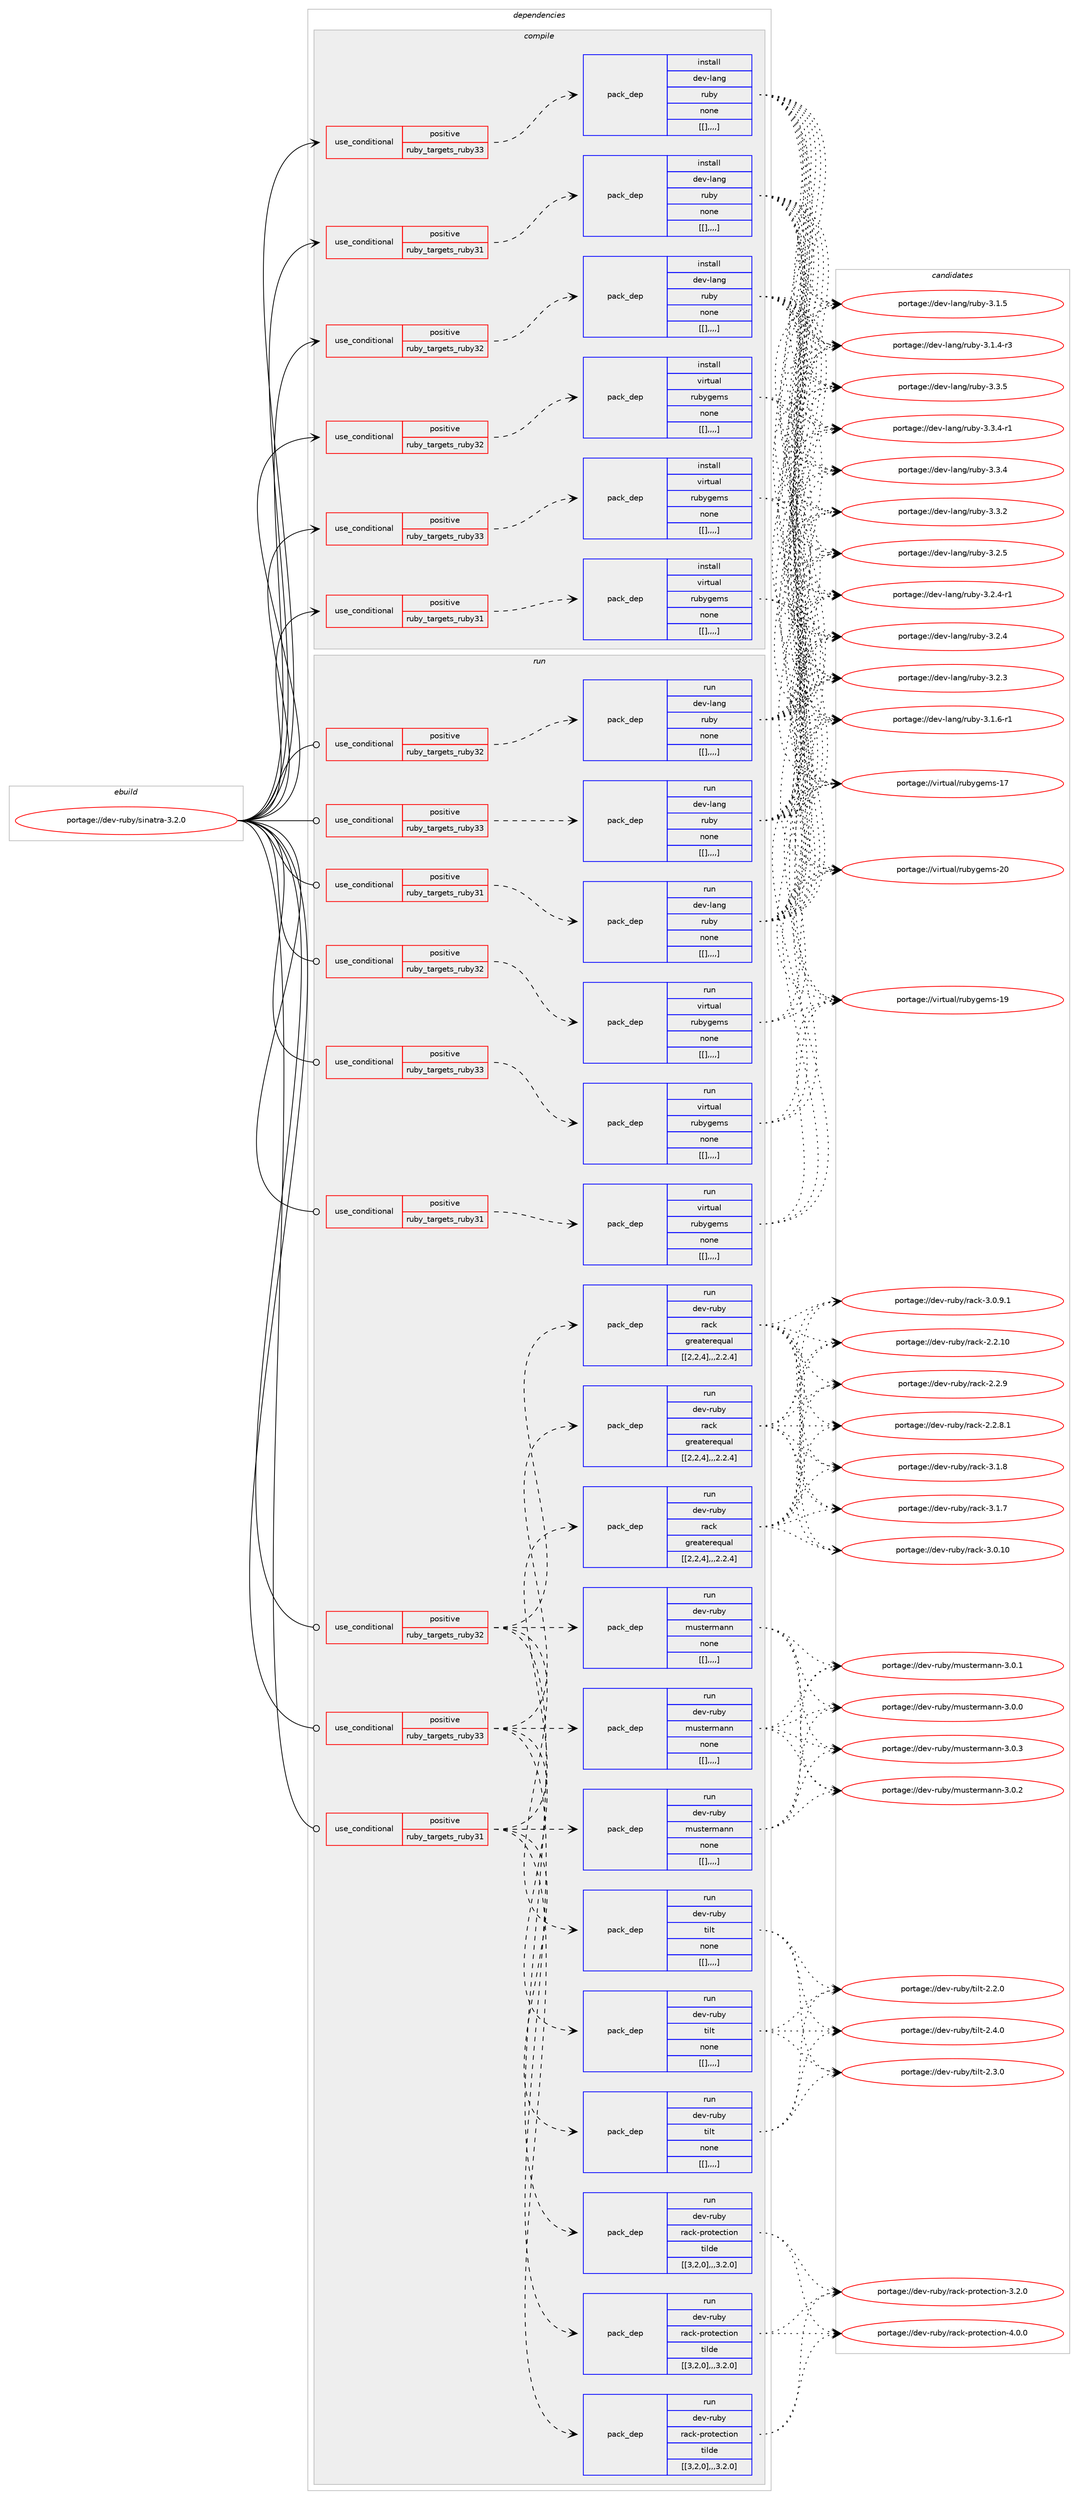 digraph prolog {

# *************
# Graph options
# *************

newrank=true;
concentrate=true;
compound=true;
graph [rankdir=LR,fontname=Helvetica,fontsize=10,ranksep=1.5];#, ranksep=2.5, nodesep=0.2];
edge  [arrowhead=vee];
node  [fontname=Helvetica,fontsize=10];

# **********
# The ebuild
# **********

subgraph cluster_leftcol {
color=gray;
label=<<i>ebuild</i>>;
id [label="portage://dev-ruby/sinatra-3.2.0", color=red, width=4, href="../dev-ruby/sinatra-3.2.0.svg"];
}

# ****************
# The dependencies
# ****************

subgraph cluster_midcol {
color=gray;
label=<<i>dependencies</i>>;
subgraph cluster_compile {
fillcolor="#eeeeee";
style=filled;
label=<<i>compile</i>>;
subgraph cond61123 {
dependency214986 [label=<<TABLE BORDER="0" CELLBORDER="1" CELLSPACING="0" CELLPADDING="4"><TR><TD ROWSPAN="3" CELLPADDING="10">use_conditional</TD></TR><TR><TD>positive</TD></TR><TR><TD>ruby_targets_ruby31</TD></TR></TABLE>>, shape=none, color=red];
subgraph pack152380 {
dependency215049 [label=<<TABLE BORDER="0" CELLBORDER="1" CELLSPACING="0" CELLPADDING="4" WIDTH="220"><TR><TD ROWSPAN="6" CELLPADDING="30">pack_dep</TD></TR><TR><TD WIDTH="110">install</TD></TR><TR><TD>dev-lang</TD></TR><TR><TD>ruby</TD></TR><TR><TD>none</TD></TR><TR><TD>[[],,,,]</TD></TR></TABLE>>, shape=none, color=blue];
}
dependency214986:e -> dependency215049:w [weight=20,style="dashed",arrowhead="vee"];
}
id:e -> dependency214986:w [weight=20,style="solid",arrowhead="vee"];
subgraph cond61197 {
dependency215110 [label=<<TABLE BORDER="0" CELLBORDER="1" CELLSPACING="0" CELLPADDING="4"><TR><TD ROWSPAN="3" CELLPADDING="10">use_conditional</TD></TR><TR><TD>positive</TD></TR><TR><TD>ruby_targets_ruby31</TD></TR></TABLE>>, shape=none, color=red];
subgraph pack152453 {
dependency215152 [label=<<TABLE BORDER="0" CELLBORDER="1" CELLSPACING="0" CELLPADDING="4" WIDTH="220"><TR><TD ROWSPAN="6" CELLPADDING="30">pack_dep</TD></TR><TR><TD WIDTH="110">install</TD></TR><TR><TD>virtual</TD></TR><TR><TD>rubygems</TD></TR><TR><TD>none</TD></TR><TR><TD>[[],,,,]</TD></TR></TABLE>>, shape=none, color=blue];
}
dependency215110:e -> dependency215152:w [weight=20,style="dashed",arrowhead="vee"];
}
id:e -> dependency215110:w [weight=20,style="solid",arrowhead="vee"];
subgraph cond61232 {
dependency215187 [label=<<TABLE BORDER="0" CELLBORDER="1" CELLSPACING="0" CELLPADDING="4"><TR><TD ROWSPAN="3" CELLPADDING="10">use_conditional</TD></TR><TR><TD>positive</TD></TR><TR><TD>ruby_targets_ruby32</TD></TR></TABLE>>, shape=none, color=red];
subgraph pack152492 {
dependency215221 [label=<<TABLE BORDER="0" CELLBORDER="1" CELLSPACING="0" CELLPADDING="4" WIDTH="220"><TR><TD ROWSPAN="6" CELLPADDING="30">pack_dep</TD></TR><TR><TD WIDTH="110">install</TD></TR><TR><TD>dev-lang</TD></TR><TR><TD>ruby</TD></TR><TR><TD>none</TD></TR><TR><TD>[[],,,,]</TD></TR></TABLE>>, shape=none, color=blue];
}
dependency215187:e -> dependency215221:w [weight=20,style="dashed",arrowhead="vee"];
}
id:e -> dependency215187:w [weight=20,style="solid",arrowhead="vee"];
subgraph cond61252 {
dependency215284 [label=<<TABLE BORDER="0" CELLBORDER="1" CELLSPACING="0" CELLPADDING="4"><TR><TD ROWSPAN="3" CELLPADDING="10">use_conditional</TD></TR><TR><TD>positive</TD></TR><TR><TD>ruby_targets_ruby32</TD></TR></TABLE>>, shape=none, color=red];
subgraph pack152527 {
dependency215360 [label=<<TABLE BORDER="0" CELLBORDER="1" CELLSPACING="0" CELLPADDING="4" WIDTH="220"><TR><TD ROWSPAN="6" CELLPADDING="30">pack_dep</TD></TR><TR><TD WIDTH="110">install</TD></TR><TR><TD>virtual</TD></TR><TR><TD>rubygems</TD></TR><TR><TD>none</TD></TR><TR><TD>[[],,,,]</TD></TR></TABLE>>, shape=none, color=blue];
}
dependency215284:e -> dependency215360:w [weight=20,style="dashed",arrowhead="vee"];
}
id:e -> dependency215284:w [weight=20,style="solid",arrowhead="vee"];
subgraph cond61322 {
dependency215394 [label=<<TABLE BORDER="0" CELLBORDER="1" CELLSPACING="0" CELLPADDING="4"><TR><TD ROWSPAN="3" CELLPADDING="10">use_conditional</TD></TR><TR><TD>positive</TD></TR><TR><TD>ruby_targets_ruby33</TD></TR></TABLE>>, shape=none, color=red];
subgraph pack152595 {
dependency215396 [label=<<TABLE BORDER="0" CELLBORDER="1" CELLSPACING="0" CELLPADDING="4" WIDTH="220"><TR><TD ROWSPAN="6" CELLPADDING="30">pack_dep</TD></TR><TR><TD WIDTH="110">install</TD></TR><TR><TD>dev-lang</TD></TR><TR><TD>ruby</TD></TR><TR><TD>none</TD></TR><TR><TD>[[],,,,]</TD></TR></TABLE>>, shape=none, color=blue];
}
dependency215394:e -> dependency215396:w [weight=20,style="dashed",arrowhead="vee"];
}
id:e -> dependency215394:w [weight=20,style="solid",arrowhead="vee"];
subgraph cond61326 {
dependency215399 [label=<<TABLE BORDER="0" CELLBORDER="1" CELLSPACING="0" CELLPADDING="4"><TR><TD ROWSPAN="3" CELLPADDING="10">use_conditional</TD></TR><TR><TD>positive</TD></TR><TR><TD>ruby_targets_ruby33</TD></TR></TABLE>>, shape=none, color=red];
subgraph pack152605 {
dependency215482 [label=<<TABLE BORDER="0" CELLBORDER="1" CELLSPACING="0" CELLPADDING="4" WIDTH="220"><TR><TD ROWSPAN="6" CELLPADDING="30">pack_dep</TD></TR><TR><TD WIDTH="110">install</TD></TR><TR><TD>virtual</TD></TR><TR><TD>rubygems</TD></TR><TR><TD>none</TD></TR><TR><TD>[[],,,,]</TD></TR></TABLE>>, shape=none, color=blue];
}
dependency215399:e -> dependency215482:w [weight=20,style="dashed",arrowhead="vee"];
}
id:e -> dependency215399:w [weight=20,style="solid",arrowhead="vee"];
}
subgraph cluster_compileandrun {
fillcolor="#eeeeee";
style=filled;
label=<<i>compile and run</i>>;
}
subgraph cluster_run {
fillcolor="#eeeeee";
style=filled;
label=<<i>run</i>>;
subgraph cond61374 {
dependency215505 [label=<<TABLE BORDER="0" CELLBORDER="1" CELLSPACING="0" CELLPADDING="4"><TR><TD ROWSPAN="3" CELLPADDING="10">use_conditional</TD></TR><TR><TD>positive</TD></TR><TR><TD>ruby_targets_ruby31</TD></TR></TABLE>>, shape=none, color=red];
subgraph pack152661 {
dependency215528 [label=<<TABLE BORDER="0" CELLBORDER="1" CELLSPACING="0" CELLPADDING="4" WIDTH="220"><TR><TD ROWSPAN="6" CELLPADDING="30">pack_dep</TD></TR><TR><TD WIDTH="110">run</TD></TR><TR><TD>dev-lang</TD></TR><TR><TD>ruby</TD></TR><TR><TD>none</TD></TR><TR><TD>[[],,,,]</TD></TR></TABLE>>, shape=none, color=blue];
}
dependency215505:e -> dependency215528:w [weight=20,style="dashed",arrowhead="vee"];
}
id:e -> dependency215505:w [weight=20,style="solid",arrowhead="odot"];
subgraph cond61416 {
dependency215600 [label=<<TABLE BORDER="0" CELLBORDER="1" CELLSPACING="0" CELLPADDING="4"><TR><TD ROWSPAN="3" CELLPADDING="10">use_conditional</TD></TR><TR><TD>positive</TD></TR><TR><TD>ruby_targets_ruby31</TD></TR></TABLE>>, shape=none, color=red];
subgraph pack152705 {
dependency215606 [label=<<TABLE BORDER="0" CELLBORDER="1" CELLSPACING="0" CELLPADDING="4" WIDTH="220"><TR><TD ROWSPAN="6" CELLPADDING="30">pack_dep</TD></TR><TR><TD WIDTH="110">run</TD></TR><TR><TD>dev-ruby</TD></TR><TR><TD>mustermann</TD></TR><TR><TD>none</TD></TR><TR><TD>[[],,,,]</TD></TR></TABLE>>, shape=none, color=blue];
}
dependency215600:e -> dependency215606:w [weight=20,style="dashed",arrowhead="vee"];
subgraph pack152710 {
dependency215626 [label=<<TABLE BORDER="0" CELLBORDER="1" CELLSPACING="0" CELLPADDING="4" WIDTH="220"><TR><TD ROWSPAN="6" CELLPADDING="30">pack_dep</TD></TR><TR><TD WIDTH="110">run</TD></TR><TR><TD>dev-ruby</TD></TR><TR><TD>rack</TD></TR><TR><TD>greaterequal</TD></TR><TR><TD>[[2,2,4],,,2.2.4]</TD></TR></TABLE>>, shape=none, color=blue];
}
dependency215600:e -> dependency215626:w [weight=20,style="dashed",arrowhead="vee"];
subgraph pack152750 {
dependency215694 [label=<<TABLE BORDER="0" CELLBORDER="1" CELLSPACING="0" CELLPADDING="4" WIDTH="220"><TR><TD ROWSPAN="6" CELLPADDING="30">pack_dep</TD></TR><TR><TD WIDTH="110">run</TD></TR><TR><TD>dev-ruby</TD></TR><TR><TD>rack-protection</TD></TR><TR><TD>tilde</TD></TR><TR><TD>[[3,2,0],,,3.2.0]</TD></TR></TABLE>>, shape=none, color=blue];
}
dependency215600:e -> dependency215694:w [weight=20,style="dashed",arrowhead="vee"];
subgraph pack152754 {
dependency215698 [label=<<TABLE BORDER="0" CELLBORDER="1" CELLSPACING="0" CELLPADDING="4" WIDTH="220"><TR><TD ROWSPAN="6" CELLPADDING="30">pack_dep</TD></TR><TR><TD WIDTH="110">run</TD></TR><TR><TD>dev-ruby</TD></TR><TR><TD>tilt</TD></TR><TR><TD>none</TD></TR><TR><TD>[[],,,,]</TD></TR></TABLE>>, shape=none, color=blue];
}
dependency215600:e -> dependency215698:w [weight=20,style="dashed",arrowhead="vee"];
}
id:e -> dependency215600:w [weight=20,style="solid",arrowhead="odot"];
subgraph cond61481 {
dependency215752 [label=<<TABLE BORDER="0" CELLBORDER="1" CELLSPACING="0" CELLPADDING="4"><TR><TD ROWSPAN="3" CELLPADDING="10">use_conditional</TD></TR><TR><TD>positive</TD></TR><TR><TD>ruby_targets_ruby31</TD></TR></TABLE>>, shape=none, color=red];
subgraph pack152788 {
dependency215754 [label=<<TABLE BORDER="0" CELLBORDER="1" CELLSPACING="0" CELLPADDING="4" WIDTH="220"><TR><TD ROWSPAN="6" CELLPADDING="30">pack_dep</TD></TR><TR><TD WIDTH="110">run</TD></TR><TR><TD>virtual</TD></TR><TR><TD>rubygems</TD></TR><TR><TD>none</TD></TR><TR><TD>[[],,,,]</TD></TR></TABLE>>, shape=none, color=blue];
}
dependency215752:e -> dependency215754:w [weight=20,style="dashed",arrowhead="vee"];
}
id:e -> dependency215752:w [weight=20,style="solid",arrowhead="odot"];
subgraph cond61485 {
dependency215778 [label=<<TABLE BORDER="0" CELLBORDER="1" CELLSPACING="0" CELLPADDING="4"><TR><TD ROWSPAN="3" CELLPADDING="10">use_conditional</TD></TR><TR><TD>positive</TD></TR><TR><TD>ruby_targets_ruby32</TD></TR></TABLE>>, shape=none, color=red];
subgraph pack152812 {
dependency215827 [label=<<TABLE BORDER="0" CELLBORDER="1" CELLSPACING="0" CELLPADDING="4" WIDTH="220"><TR><TD ROWSPAN="6" CELLPADDING="30">pack_dep</TD></TR><TR><TD WIDTH="110">run</TD></TR><TR><TD>dev-lang</TD></TR><TR><TD>ruby</TD></TR><TR><TD>none</TD></TR><TR><TD>[[],,,,]</TD></TR></TABLE>>, shape=none, color=blue];
}
dependency215778:e -> dependency215827:w [weight=20,style="dashed",arrowhead="vee"];
}
id:e -> dependency215778:w [weight=20,style="solid",arrowhead="odot"];
subgraph cond61546 {
dependency215882 [label=<<TABLE BORDER="0" CELLBORDER="1" CELLSPACING="0" CELLPADDING="4"><TR><TD ROWSPAN="3" CELLPADDING="10">use_conditional</TD></TR><TR><TD>positive</TD></TR><TR><TD>ruby_targets_ruby32</TD></TR></TABLE>>, shape=none, color=red];
subgraph pack152856 {
dependency215899 [label=<<TABLE BORDER="0" CELLBORDER="1" CELLSPACING="0" CELLPADDING="4" WIDTH="220"><TR><TD ROWSPAN="6" CELLPADDING="30">pack_dep</TD></TR><TR><TD WIDTH="110">run</TD></TR><TR><TD>dev-ruby</TD></TR><TR><TD>mustermann</TD></TR><TR><TD>none</TD></TR><TR><TD>[[],,,,]</TD></TR></TABLE>>, shape=none, color=blue];
}
dependency215882:e -> dependency215899:w [weight=20,style="dashed",arrowhead="vee"];
subgraph pack152879 {
dependency215939 [label=<<TABLE BORDER="0" CELLBORDER="1" CELLSPACING="0" CELLPADDING="4" WIDTH="220"><TR><TD ROWSPAN="6" CELLPADDING="30">pack_dep</TD></TR><TR><TD WIDTH="110">run</TD></TR><TR><TD>dev-ruby</TD></TR><TR><TD>rack</TD></TR><TR><TD>greaterequal</TD></TR><TR><TD>[[2,2,4],,,2.2.4]</TD></TR></TABLE>>, shape=none, color=blue];
}
dependency215882:e -> dependency215939:w [weight=20,style="dashed",arrowhead="vee"];
subgraph pack152892 {
dependency215941 [label=<<TABLE BORDER="0" CELLBORDER="1" CELLSPACING="0" CELLPADDING="4" WIDTH="220"><TR><TD ROWSPAN="6" CELLPADDING="30">pack_dep</TD></TR><TR><TD WIDTH="110">run</TD></TR><TR><TD>dev-ruby</TD></TR><TR><TD>rack-protection</TD></TR><TR><TD>tilde</TD></TR><TR><TD>[[3,2,0],,,3.2.0]</TD></TR></TABLE>>, shape=none, color=blue];
}
dependency215882:e -> dependency215941:w [weight=20,style="dashed",arrowhead="vee"];
subgraph pack152921 {
dependency216024 [label=<<TABLE BORDER="0" CELLBORDER="1" CELLSPACING="0" CELLPADDING="4" WIDTH="220"><TR><TD ROWSPAN="6" CELLPADDING="30">pack_dep</TD></TR><TR><TD WIDTH="110">run</TD></TR><TR><TD>dev-ruby</TD></TR><TR><TD>tilt</TD></TR><TR><TD>none</TD></TR><TR><TD>[[],,,,]</TD></TR></TABLE>>, shape=none, color=blue];
}
dependency215882:e -> dependency216024:w [weight=20,style="dashed",arrowhead="vee"];
}
id:e -> dependency215882:w [weight=20,style="solid",arrowhead="odot"];
subgraph cond61628 {
dependency216072 [label=<<TABLE BORDER="0" CELLBORDER="1" CELLSPACING="0" CELLPADDING="4"><TR><TD ROWSPAN="3" CELLPADDING="10">use_conditional</TD></TR><TR><TD>positive</TD></TR><TR><TD>ruby_targets_ruby32</TD></TR></TABLE>>, shape=none, color=red];
subgraph pack152960 {
dependency216076 [label=<<TABLE BORDER="0" CELLBORDER="1" CELLSPACING="0" CELLPADDING="4" WIDTH="220"><TR><TD ROWSPAN="6" CELLPADDING="30">pack_dep</TD></TR><TR><TD WIDTH="110">run</TD></TR><TR><TD>virtual</TD></TR><TR><TD>rubygems</TD></TR><TR><TD>none</TD></TR><TR><TD>[[],,,,]</TD></TR></TABLE>>, shape=none, color=blue];
}
dependency216072:e -> dependency216076:w [weight=20,style="dashed",arrowhead="vee"];
}
id:e -> dependency216072:w [weight=20,style="solid",arrowhead="odot"];
subgraph cond61658 {
dependency216122 [label=<<TABLE BORDER="0" CELLBORDER="1" CELLSPACING="0" CELLPADDING="4"><TR><TD ROWSPAN="3" CELLPADDING="10">use_conditional</TD></TR><TR><TD>positive</TD></TR><TR><TD>ruby_targets_ruby33</TD></TR></TABLE>>, shape=none, color=red];
subgraph pack153001 {
dependency216145 [label=<<TABLE BORDER="0" CELLBORDER="1" CELLSPACING="0" CELLPADDING="4" WIDTH="220"><TR><TD ROWSPAN="6" CELLPADDING="30">pack_dep</TD></TR><TR><TD WIDTH="110">run</TD></TR><TR><TD>dev-lang</TD></TR><TR><TD>ruby</TD></TR><TR><TD>none</TD></TR><TR><TD>[[],,,,]</TD></TR></TABLE>>, shape=none, color=blue];
}
dependency216122:e -> dependency216145:w [weight=20,style="dashed",arrowhead="vee"];
}
id:e -> dependency216122:w [weight=20,style="solid",arrowhead="odot"];
subgraph cond61675 {
dependency216149 [label=<<TABLE BORDER="0" CELLBORDER="1" CELLSPACING="0" CELLPADDING="4"><TR><TD ROWSPAN="3" CELLPADDING="10">use_conditional</TD></TR><TR><TD>positive</TD></TR><TR><TD>ruby_targets_ruby33</TD></TR></TABLE>>, shape=none, color=red];
subgraph pack153006 {
dependency216152 [label=<<TABLE BORDER="0" CELLBORDER="1" CELLSPACING="0" CELLPADDING="4" WIDTH="220"><TR><TD ROWSPAN="6" CELLPADDING="30">pack_dep</TD></TR><TR><TD WIDTH="110">run</TD></TR><TR><TD>dev-ruby</TD></TR><TR><TD>mustermann</TD></TR><TR><TD>none</TD></TR><TR><TD>[[],,,,]</TD></TR></TABLE>>, shape=none, color=blue];
}
dependency216149:e -> dependency216152:w [weight=20,style="dashed",arrowhead="vee"];
subgraph pack153007 {
dependency216182 [label=<<TABLE BORDER="0" CELLBORDER="1" CELLSPACING="0" CELLPADDING="4" WIDTH="220"><TR><TD ROWSPAN="6" CELLPADDING="30">pack_dep</TD></TR><TR><TD WIDTH="110">run</TD></TR><TR><TD>dev-ruby</TD></TR><TR><TD>rack</TD></TR><TR><TD>greaterequal</TD></TR><TR><TD>[[2,2,4],,,2.2.4]</TD></TR></TABLE>>, shape=none, color=blue];
}
dependency216149:e -> dependency216182:w [weight=20,style="dashed",arrowhead="vee"];
subgraph pack153030 {
dependency216227 [label=<<TABLE BORDER="0" CELLBORDER="1" CELLSPACING="0" CELLPADDING="4" WIDTH="220"><TR><TD ROWSPAN="6" CELLPADDING="30">pack_dep</TD></TR><TR><TD WIDTH="110">run</TD></TR><TR><TD>dev-ruby</TD></TR><TR><TD>rack-protection</TD></TR><TR><TD>tilde</TD></TR><TR><TD>[[3,2,0],,,3.2.0]</TD></TR></TABLE>>, shape=none, color=blue];
}
dependency216149:e -> dependency216227:w [weight=20,style="dashed",arrowhead="vee"];
subgraph pack153051 {
dependency216306 [label=<<TABLE BORDER="0" CELLBORDER="1" CELLSPACING="0" CELLPADDING="4" WIDTH="220"><TR><TD ROWSPAN="6" CELLPADDING="30">pack_dep</TD></TR><TR><TD WIDTH="110">run</TD></TR><TR><TD>dev-ruby</TD></TR><TR><TD>tilt</TD></TR><TR><TD>none</TD></TR><TR><TD>[[],,,,]</TD></TR></TABLE>>, shape=none, color=blue];
}
dependency216149:e -> dependency216306:w [weight=20,style="dashed",arrowhead="vee"];
}
id:e -> dependency216149:w [weight=20,style="solid",arrowhead="odot"];
subgraph cond61758 {
dependency216371 [label=<<TABLE BORDER="0" CELLBORDER="1" CELLSPACING="0" CELLPADDING="4"><TR><TD ROWSPAN="3" CELLPADDING="10">use_conditional</TD></TR><TR><TD>positive</TD></TR><TR><TD>ruby_targets_ruby33</TD></TR></TABLE>>, shape=none, color=red];
subgraph pack153129 {
dependency216393 [label=<<TABLE BORDER="0" CELLBORDER="1" CELLSPACING="0" CELLPADDING="4" WIDTH="220"><TR><TD ROWSPAN="6" CELLPADDING="30">pack_dep</TD></TR><TR><TD WIDTH="110">run</TD></TR><TR><TD>virtual</TD></TR><TR><TD>rubygems</TD></TR><TR><TD>none</TD></TR><TR><TD>[[],,,,]</TD></TR></TABLE>>, shape=none, color=blue];
}
dependency216371:e -> dependency216393:w [weight=20,style="dashed",arrowhead="vee"];
}
id:e -> dependency216371:w [weight=20,style="solid",arrowhead="odot"];
}
}

# **************
# The candidates
# **************

subgraph cluster_choices {
rank=same;
color=gray;
label=<<i>candidates</i>>;

subgraph choice152673 {
color=black;
nodesep=1;
choice10010111845108971101034711411798121455146514653 [label="portage://dev-lang/ruby-3.3.5", color=red, width=4,href="../dev-lang/ruby-3.3.5.svg"];
choice100101118451089711010347114117981214551465146524511449 [label="portage://dev-lang/ruby-3.3.4-r1", color=red, width=4,href="../dev-lang/ruby-3.3.4-r1.svg"];
choice10010111845108971101034711411798121455146514652 [label="portage://dev-lang/ruby-3.3.4", color=red, width=4,href="../dev-lang/ruby-3.3.4.svg"];
choice10010111845108971101034711411798121455146514650 [label="portage://dev-lang/ruby-3.3.2", color=red, width=4,href="../dev-lang/ruby-3.3.2.svg"];
choice10010111845108971101034711411798121455146504653 [label="portage://dev-lang/ruby-3.2.5", color=red, width=4,href="../dev-lang/ruby-3.2.5.svg"];
choice100101118451089711010347114117981214551465046524511449 [label="portage://dev-lang/ruby-3.2.4-r1", color=red, width=4,href="../dev-lang/ruby-3.2.4-r1.svg"];
choice10010111845108971101034711411798121455146504652 [label="portage://dev-lang/ruby-3.2.4", color=red, width=4,href="../dev-lang/ruby-3.2.4.svg"];
choice10010111845108971101034711411798121455146504651 [label="portage://dev-lang/ruby-3.2.3", color=red, width=4,href="../dev-lang/ruby-3.2.3.svg"];
choice100101118451089711010347114117981214551464946544511449 [label="portage://dev-lang/ruby-3.1.6-r1", color=red, width=4,href="../dev-lang/ruby-3.1.6-r1.svg"];
choice10010111845108971101034711411798121455146494653 [label="portage://dev-lang/ruby-3.1.5", color=red, width=4,href="../dev-lang/ruby-3.1.5.svg"];
choice100101118451089711010347114117981214551464946524511451 [label="portage://dev-lang/ruby-3.1.4-r3", color=red, width=4,href="../dev-lang/ruby-3.1.4-r3.svg"];
dependency215049:e -> choice10010111845108971101034711411798121455146514653:w [style=dotted,weight="100"];
dependency215049:e -> choice100101118451089711010347114117981214551465146524511449:w [style=dotted,weight="100"];
dependency215049:e -> choice10010111845108971101034711411798121455146514652:w [style=dotted,weight="100"];
dependency215049:e -> choice10010111845108971101034711411798121455146514650:w [style=dotted,weight="100"];
dependency215049:e -> choice10010111845108971101034711411798121455146504653:w [style=dotted,weight="100"];
dependency215049:e -> choice100101118451089711010347114117981214551465046524511449:w [style=dotted,weight="100"];
dependency215049:e -> choice10010111845108971101034711411798121455146504652:w [style=dotted,weight="100"];
dependency215049:e -> choice10010111845108971101034711411798121455146504651:w [style=dotted,weight="100"];
dependency215049:e -> choice100101118451089711010347114117981214551464946544511449:w [style=dotted,weight="100"];
dependency215049:e -> choice10010111845108971101034711411798121455146494653:w [style=dotted,weight="100"];
dependency215049:e -> choice100101118451089711010347114117981214551464946524511451:w [style=dotted,weight="100"];
}
subgraph choice152675 {
color=black;
nodesep=1;
choice118105114116117971084711411798121103101109115455048 [label="portage://virtual/rubygems-20", color=red, width=4,href="../virtual/rubygems-20.svg"];
choice118105114116117971084711411798121103101109115454957 [label="portage://virtual/rubygems-19", color=red, width=4,href="../virtual/rubygems-19.svg"];
choice118105114116117971084711411798121103101109115454955 [label="portage://virtual/rubygems-17", color=red, width=4,href="../virtual/rubygems-17.svg"];
dependency215152:e -> choice118105114116117971084711411798121103101109115455048:w [style=dotted,weight="100"];
dependency215152:e -> choice118105114116117971084711411798121103101109115454957:w [style=dotted,weight="100"];
dependency215152:e -> choice118105114116117971084711411798121103101109115454955:w [style=dotted,weight="100"];
}
subgraph choice152676 {
color=black;
nodesep=1;
choice10010111845108971101034711411798121455146514653 [label="portage://dev-lang/ruby-3.3.5", color=red, width=4,href="../dev-lang/ruby-3.3.5.svg"];
choice100101118451089711010347114117981214551465146524511449 [label="portage://dev-lang/ruby-3.3.4-r1", color=red, width=4,href="../dev-lang/ruby-3.3.4-r1.svg"];
choice10010111845108971101034711411798121455146514652 [label="portage://dev-lang/ruby-3.3.4", color=red, width=4,href="../dev-lang/ruby-3.3.4.svg"];
choice10010111845108971101034711411798121455146514650 [label="portage://dev-lang/ruby-3.3.2", color=red, width=4,href="../dev-lang/ruby-3.3.2.svg"];
choice10010111845108971101034711411798121455146504653 [label="portage://dev-lang/ruby-3.2.5", color=red, width=4,href="../dev-lang/ruby-3.2.5.svg"];
choice100101118451089711010347114117981214551465046524511449 [label="portage://dev-lang/ruby-3.2.4-r1", color=red, width=4,href="../dev-lang/ruby-3.2.4-r1.svg"];
choice10010111845108971101034711411798121455146504652 [label="portage://dev-lang/ruby-3.2.4", color=red, width=4,href="../dev-lang/ruby-3.2.4.svg"];
choice10010111845108971101034711411798121455146504651 [label="portage://dev-lang/ruby-3.2.3", color=red, width=4,href="../dev-lang/ruby-3.2.3.svg"];
choice100101118451089711010347114117981214551464946544511449 [label="portage://dev-lang/ruby-3.1.6-r1", color=red, width=4,href="../dev-lang/ruby-3.1.6-r1.svg"];
choice10010111845108971101034711411798121455146494653 [label="portage://dev-lang/ruby-3.1.5", color=red, width=4,href="../dev-lang/ruby-3.1.5.svg"];
choice100101118451089711010347114117981214551464946524511451 [label="portage://dev-lang/ruby-3.1.4-r3", color=red, width=4,href="../dev-lang/ruby-3.1.4-r3.svg"];
dependency215221:e -> choice10010111845108971101034711411798121455146514653:w [style=dotted,weight="100"];
dependency215221:e -> choice100101118451089711010347114117981214551465146524511449:w [style=dotted,weight="100"];
dependency215221:e -> choice10010111845108971101034711411798121455146514652:w [style=dotted,weight="100"];
dependency215221:e -> choice10010111845108971101034711411798121455146514650:w [style=dotted,weight="100"];
dependency215221:e -> choice10010111845108971101034711411798121455146504653:w [style=dotted,weight="100"];
dependency215221:e -> choice100101118451089711010347114117981214551465046524511449:w [style=dotted,weight="100"];
dependency215221:e -> choice10010111845108971101034711411798121455146504652:w [style=dotted,weight="100"];
dependency215221:e -> choice10010111845108971101034711411798121455146504651:w [style=dotted,weight="100"];
dependency215221:e -> choice100101118451089711010347114117981214551464946544511449:w [style=dotted,weight="100"];
dependency215221:e -> choice10010111845108971101034711411798121455146494653:w [style=dotted,weight="100"];
dependency215221:e -> choice100101118451089711010347114117981214551464946524511451:w [style=dotted,weight="100"];
}
subgraph choice152680 {
color=black;
nodesep=1;
choice118105114116117971084711411798121103101109115455048 [label="portage://virtual/rubygems-20", color=red, width=4,href="../virtual/rubygems-20.svg"];
choice118105114116117971084711411798121103101109115454957 [label="portage://virtual/rubygems-19", color=red, width=4,href="../virtual/rubygems-19.svg"];
choice118105114116117971084711411798121103101109115454955 [label="portage://virtual/rubygems-17", color=red, width=4,href="../virtual/rubygems-17.svg"];
dependency215360:e -> choice118105114116117971084711411798121103101109115455048:w [style=dotted,weight="100"];
dependency215360:e -> choice118105114116117971084711411798121103101109115454957:w [style=dotted,weight="100"];
dependency215360:e -> choice118105114116117971084711411798121103101109115454955:w [style=dotted,weight="100"];
}
subgraph choice152683 {
color=black;
nodesep=1;
choice10010111845108971101034711411798121455146514653 [label="portage://dev-lang/ruby-3.3.5", color=red, width=4,href="../dev-lang/ruby-3.3.5.svg"];
choice100101118451089711010347114117981214551465146524511449 [label="portage://dev-lang/ruby-3.3.4-r1", color=red, width=4,href="../dev-lang/ruby-3.3.4-r1.svg"];
choice10010111845108971101034711411798121455146514652 [label="portage://dev-lang/ruby-3.3.4", color=red, width=4,href="../dev-lang/ruby-3.3.4.svg"];
choice10010111845108971101034711411798121455146514650 [label="portage://dev-lang/ruby-3.3.2", color=red, width=4,href="../dev-lang/ruby-3.3.2.svg"];
choice10010111845108971101034711411798121455146504653 [label="portage://dev-lang/ruby-3.2.5", color=red, width=4,href="../dev-lang/ruby-3.2.5.svg"];
choice100101118451089711010347114117981214551465046524511449 [label="portage://dev-lang/ruby-3.2.4-r1", color=red, width=4,href="../dev-lang/ruby-3.2.4-r1.svg"];
choice10010111845108971101034711411798121455146504652 [label="portage://dev-lang/ruby-3.2.4", color=red, width=4,href="../dev-lang/ruby-3.2.4.svg"];
choice10010111845108971101034711411798121455146504651 [label="portage://dev-lang/ruby-3.2.3", color=red, width=4,href="../dev-lang/ruby-3.2.3.svg"];
choice100101118451089711010347114117981214551464946544511449 [label="portage://dev-lang/ruby-3.1.6-r1", color=red, width=4,href="../dev-lang/ruby-3.1.6-r1.svg"];
choice10010111845108971101034711411798121455146494653 [label="portage://dev-lang/ruby-3.1.5", color=red, width=4,href="../dev-lang/ruby-3.1.5.svg"];
choice100101118451089711010347114117981214551464946524511451 [label="portage://dev-lang/ruby-3.1.4-r3", color=red, width=4,href="../dev-lang/ruby-3.1.4-r3.svg"];
dependency215396:e -> choice10010111845108971101034711411798121455146514653:w [style=dotted,weight="100"];
dependency215396:e -> choice100101118451089711010347114117981214551465146524511449:w [style=dotted,weight="100"];
dependency215396:e -> choice10010111845108971101034711411798121455146514652:w [style=dotted,weight="100"];
dependency215396:e -> choice10010111845108971101034711411798121455146514650:w [style=dotted,weight="100"];
dependency215396:e -> choice10010111845108971101034711411798121455146504653:w [style=dotted,weight="100"];
dependency215396:e -> choice100101118451089711010347114117981214551465046524511449:w [style=dotted,weight="100"];
dependency215396:e -> choice10010111845108971101034711411798121455146504652:w [style=dotted,weight="100"];
dependency215396:e -> choice10010111845108971101034711411798121455146504651:w [style=dotted,weight="100"];
dependency215396:e -> choice100101118451089711010347114117981214551464946544511449:w [style=dotted,weight="100"];
dependency215396:e -> choice10010111845108971101034711411798121455146494653:w [style=dotted,weight="100"];
dependency215396:e -> choice100101118451089711010347114117981214551464946524511451:w [style=dotted,weight="100"];
}
subgraph choice152687 {
color=black;
nodesep=1;
choice118105114116117971084711411798121103101109115455048 [label="portage://virtual/rubygems-20", color=red, width=4,href="../virtual/rubygems-20.svg"];
choice118105114116117971084711411798121103101109115454957 [label="portage://virtual/rubygems-19", color=red, width=4,href="../virtual/rubygems-19.svg"];
choice118105114116117971084711411798121103101109115454955 [label="portage://virtual/rubygems-17", color=red, width=4,href="../virtual/rubygems-17.svg"];
dependency215482:e -> choice118105114116117971084711411798121103101109115455048:w [style=dotted,weight="100"];
dependency215482:e -> choice118105114116117971084711411798121103101109115454957:w [style=dotted,weight="100"];
dependency215482:e -> choice118105114116117971084711411798121103101109115454955:w [style=dotted,weight="100"];
}
subgraph choice152700 {
color=black;
nodesep=1;
choice10010111845108971101034711411798121455146514653 [label="portage://dev-lang/ruby-3.3.5", color=red, width=4,href="../dev-lang/ruby-3.3.5.svg"];
choice100101118451089711010347114117981214551465146524511449 [label="portage://dev-lang/ruby-3.3.4-r1", color=red, width=4,href="../dev-lang/ruby-3.3.4-r1.svg"];
choice10010111845108971101034711411798121455146514652 [label="portage://dev-lang/ruby-3.3.4", color=red, width=4,href="../dev-lang/ruby-3.3.4.svg"];
choice10010111845108971101034711411798121455146514650 [label="portage://dev-lang/ruby-3.3.2", color=red, width=4,href="../dev-lang/ruby-3.3.2.svg"];
choice10010111845108971101034711411798121455146504653 [label="portage://dev-lang/ruby-3.2.5", color=red, width=4,href="../dev-lang/ruby-3.2.5.svg"];
choice100101118451089711010347114117981214551465046524511449 [label="portage://dev-lang/ruby-3.2.4-r1", color=red, width=4,href="../dev-lang/ruby-3.2.4-r1.svg"];
choice10010111845108971101034711411798121455146504652 [label="portage://dev-lang/ruby-3.2.4", color=red, width=4,href="../dev-lang/ruby-3.2.4.svg"];
choice10010111845108971101034711411798121455146504651 [label="portage://dev-lang/ruby-3.2.3", color=red, width=4,href="../dev-lang/ruby-3.2.3.svg"];
choice100101118451089711010347114117981214551464946544511449 [label="portage://dev-lang/ruby-3.1.6-r1", color=red, width=4,href="../dev-lang/ruby-3.1.6-r1.svg"];
choice10010111845108971101034711411798121455146494653 [label="portage://dev-lang/ruby-3.1.5", color=red, width=4,href="../dev-lang/ruby-3.1.5.svg"];
choice100101118451089711010347114117981214551464946524511451 [label="portage://dev-lang/ruby-3.1.4-r3", color=red, width=4,href="../dev-lang/ruby-3.1.4-r3.svg"];
dependency215528:e -> choice10010111845108971101034711411798121455146514653:w [style=dotted,weight="100"];
dependency215528:e -> choice100101118451089711010347114117981214551465146524511449:w [style=dotted,weight="100"];
dependency215528:e -> choice10010111845108971101034711411798121455146514652:w [style=dotted,weight="100"];
dependency215528:e -> choice10010111845108971101034711411798121455146514650:w [style=dotted,weight="100"];
dependency215528:e -> choice10010111845108971101034711411798121455146504653:w [style=dotted,weight="100"];
dependency215528:e -> choice100101118451089711010347114117981214551465046524511449:w [style=dotted,weight="100"];
dependency215528:e -> choice10010111845108971101034711411798121455146504652:w [style=dotted,weight="100"];
dependency215528:e -> choice10010111845108971101034711411798121455146504651:w [style=dotted,weight="100"];
dependency215528:e -> choice100101118451089711010347114117981214551464946544511449:w [style=dotted,weight="100"];
dependency215528:e -> choice10010111845108971101034711411798121455146494653:w [style=dotted,weight="100"];
dependency215528:e -> choice100101118451089711010347114117981214551464946524511451:w [style=dotted,weight="100"];
}
subgraph choice152712 {
color=black;
nodesep=1;
choice10010111845114117981214710911711511610111410997110110455146484651 [label="portage://dev-ruby/mustermann-3.0.3", color=red, width=4,href="../dev-ruby/mustermann-3.0.3.svg"];
choice10010111845114117981214710911711511610111410997110110455146484650 [label="portage://dev-ruby/mustermann-3.0.2", color=red, width=4,href="../dev-ruby/mustermann-3.0.2.svg"];
choice10010111845114117981214710911711511610111410997110110455146484649 [label="portage://dev-ruby/mustermann-3.0.1", color=red, width=4,href="../dev-ruby/mustermann-3.0.1.svg"];
choice10010111845114117981214710911711511610111410997110110455146484648 [label="portage://dev-ruby/mustermann-3.0.0", color=red, width=4,href="../dev-ruby/mustermann-3.0.0.svg"];
dependency215606:e -> choice10010111845114117981214710911711511610111410997110110455146484651:w [style=dotted,weight="100"];
dependency215606:e -> choice10010111845114117981214710911711511610111410997110110455146484650:w [style=dotted,weight="100"];
dependency215606:e -> choice10010111845114117981214710911711511610111410997110110455146484649:w [style=dotted,weight="100"];
dependency215606:e -> choice10010111845114117981214710911711511610111410997110110455146484648:w [style=dotted,weight="100"];
}
subgraph choice152713 {
color=black;
nodesep=1;
choice1001011184511411798121471149799107455146494656 [label="portage://dev-ruby/rack-3.1.8", color=red, width=4,href="../dev-ruby/rack-3.1.8.svg"];
choice1001011184511411798121471149799107455146494655 [label="portage://dev-ruby/rack-3.1.7", color=red, width=4,href="../dev-ruby/rack-3.1.7.svg"];
choice100101118451141179812147114979910745514648464948 [label="portage://dev-ruby/rack-3.0.10", color=red, width=4,href="../dev-ruby/rack-3.0.10.svg"];
choice10010111845114117981214711497991074551464846574649 [label="portage://dev-ruby/rack-3.0.9.1", color=red, width=4,href="../dev-ruby/rack-3.0.9.1.svg"];
choice100101118451141179812147114979910745504650464948 [label="portage://dev-ruby/rack-2.2.10", color=red, width=4,href="../dev-ruby/rack-2.2.10.svg"];
choice1001011184511411798121471149799107455046504657 [label="portage://dev-ruby/rack-2.2.9", color=red, width=4,href="../dev-ruby/rack-2.2.9.svg"];
choice10010111845114117981214711497991074550465046564649 [label="portage://dev-ruby/rack-2.2.8.1", color=red, width=4,href="../dev-ruby/rack-2.2.8.1.svg"];
dependency215626:e -> choice1001011184511411798121471149799107455146494656:w [style=dotted,weight="100"];
dependency215626:e -> choice1001011184511411798121471149799107455146494655:w [style=dotted,weight="100"];
dependency215626:e -> choice100101118451141179812147114979910745514648464948:w [style=dotted,weight="100"];
dependency215626:e -> choice10010111845114117981214711497991074551464846574649:w [style=dotted,weight="100"];
dependency215626:e -> choice100101118451141179812147114979910745504650464948:w [style=dotted,weight="100"];
dependency215626:e -> choice1001011184511411798121471149799107455046504657:w [style=dotted,weight="100"];
dependency215626:e -> choice10010111845114117981214711497991074550465046564649:w [style=dotted,weight="100"];
}
subgraph choice152716 {
color=black;
nodesep=1;
choice10010111845114117981214711497991074511211411111610199116105111110455246484648 [label="portage://dev-ruby/rack-protection-4.0.0", color=red, width=4,href="../dev-ruby/rack-protection-4.0.0.svg"];
choice10010111845114117981214711497991074511211411111610199116105111110455146504648 [label="portage://dev-ruby/rack-protection-3.2.0", color=red, width=4,href="../dev-ruby/rack-protection-3.2.0.svg"];
dependency215694:e -> choice10010111845114117981214711497991074511211411111610199116105111110455246484648:w [style=dotted,weight="100"];
dependency215694:e -> choice10010111845114117981214711497991074511211411111610199116105111110455146504648:w [style=dotted,weight="100"];
}
subgraph choice152729 {
color=black;
nodesep=1;
choice100101118451141179812147116105108116455046524648 [label="portage://dev-ruby/tilt-2.4.0", color=red, width=4,href="../dev-ruby/tilt-2.4.0.svg"];
choice100101118451141179812147116105108116455046514648 [label="portage://dev-ruby/tilt-2.3.0", color=red, width=4,href="../dev-ruby/tilt-2.3.0.svg"];
choice100101118451141179812147116105108116455046504648 [label="portage://dev-ruby/tilt-2.2.0", color=red, width=4,href="../dev-ruby/tilt-2.2.0.svg"];
dependency215698:e -> choice100101118451141179812147116105108116455046524648:w [style=dotted,weight="100"];
dependency215698:e -> choice100101118451141179812147116105108116455046514648:w [style=dotted,weight="100"];
dependency215698:e -> choice100101118451141179812147116105108116455046504648:w [style=dotted,weight="100"];
}
subgraph choice152800 {
color=black;
nodesep=1;
choice118105114116117971084711411798121103101109115455048 [label="portage://virtual/rubygems-20", color=red, width=4,href="../virtual/rubygems-20.svg"];
choice118105114116117971084711411798121103101109115454957 [label="portage://virtual/rubygems-19", color=red, width=4,href="../virtual/rubygems-19.svg"];
choice118105114116117971084711411798121103101109115454955 [label="portage://virtual/rubygems-17", color=red, width=4,href="../virtual/rubygems-17.svg"];
dependency215754:e -> choice118105114116117971084711411798121103101109115455048:w [style=dotted,weight="100"];
dependency215754:e -> choice118105114116117971084711411798121103101109115454957:w [style=dotted,weight="100"];
dependency215754:e -> choice118105114116117971084711411798121103101109115454955:w [style=dotted,weight="100"];
}
subgraph choice152812 {
color=black;
nodesep=1;
choice10010111845108971101034711411798121455146514653 [label="portage://dev-lang/ruby-3.3.5", color=red, width=4,href="../dev-lang/ruby-3.3.5.svg"];
choice100101118451089711010347114117981214551465146524511449 [label="portage://dev-lang/ruby-3.3.4-r1", color=red, width=4,href="../dev-lang/ruby-3.3.4-r1.svg"];
choice10010111845108971101034711411798121455146514652 [label="portage://dev-lang/ruby-3.3.4", color=red, width=4,href="../dev-lang/ruby-3.3.4.svg"];
choice10010111845108971101034711411798121455146514650 [label="portage://dev-lang/ruby-3.3.2", color=red, width=4,href="../dev-lang/ruby-3.3.2.svg"];
choice10010111845108971101034711411798121455146504653 [label="portage://dev-lang/ruby-3.2.5", color=red, width=4,href="../dev-lang/ruby-3.2.5.svg"];
choice100101118451089711010347114117981214551465046524511449 [label="portage://dev-lang/ruby-3.2.4-r1", color=red, width=4,href="../dev-lang/ruby-3.2.4-r1.svg"];
choice10010111845108971101034711411798121455146504652 [label="portage://dev-lang/ruby-3.2.4", color=red, width=4,href="../dev-lang/ruby-3.2.4.svg"];
choice10010111845108971101034711411798121455146504651 [label="portage://dev-lang/ruby-3.2.3", color=red, width=4,href="../dev-lang/ruby-3.2.3.svg"];
choice100101118451089711010347114117981214551464946544511449 [label="portage://dev-lang/ruby-3.1.6-r1", color=red, width=4,href="../dev-lang/ruby-3.1.6-r1.svg"];
choice10010111845108971101034711411798121455146494653 [label="portage://dev-lang/ruby-3.1.5", color=red, width=4,href="../dev-lang/ruby-3.1.5.svg"];
choice100101118451089711010347114117981214551464946524511451 [label="portage://dev-lang/ruby-3.1.4-r3", color=red, width=4,href="../dev-lang/ruby-3.1.4-r3.svg"];
dependency215827:e -> choice10010111845108971101034711411798121455146514653:w [style=dotted,weight="100"];
dependency215827:e -> choice100101118451089711010347114117981214551465146524511449:w [style=dotted,weight="100"];
dependency215827:e -> choice10010111845108971101034711411798121455146514652:w [style=dotted,weight="100"];
dependency215827:e -> choice10010111845108971101034711411798121455146514650:w [style=dotted,weight="100"];
dependency215827:e -> choice10010111845108971101034711411798121455146504653:w [style=dotted,weight="100"];
dependency215827:e -> choice100101118451089711010347114117981214551465046524511449:w [style=dotted,weight="100"];
dependency215827:e -> choice10010111845108971101034711411798121455146504652:w [style=dotted,weight="100"];
dependency215827:e -> choice10010111845108971101034711411798121455146504651:w [style=dotted,weight="100"];
dependency215827:e -> choice100101118451089711010347114117981214551464946544511449:w [style=dotted,weight="100"];
dependency215827:e -> choice10010111845108971101034711411798121455146494653:w [style=dotted,weight="100"];
dependency215827:e -> choice100101118451089711010347114117981214551464946524511451:w [style=dotted,weight="100"];
}
subgraph choice152850 {
color=black;
nodesep=1;
choice10010111845114117981214710911711511610111410997110110455146484651 [label="portage://dev-ruby/mustermann-3.0.3", color=red, width=4,href="../dev-ruby/mustermann-3.0.3.svg"];
choice10010111845114117981214710911711511610111410997110110455146484650 [label="portage://dev-ruby/mustermann-3.0.2", color=red, width=4,href="../dev-ruby/mustermann-3.0.2.svg"];
choice10010111845114117981214710911711511610111410997110110455146484649 [label="portage://dev-ruby/mustermann-3.0.1", color=red, width=4,href="../dev-ruby/mustermann-3.0.1.svg"];
choice10010111845114117981214710911711511610111410997110110455146484648 [label="portage://dev-ruby/mustermann-3.0.0", color=red, width=4,href="../dev-ruby/mustermann-3.0.0.svg"];
dependency215899:e -> choice10010111845114117981214710911711511610111410997110110455146484651:w [style=dotted,weight="100"];
dependency215899:e -> choice10010111845114117981214710911711511610111410997110110455146484650:w [style=dotted,weight="100"];
dependency215899:e -> choice10010111845114117981214710911711511610111410997110110455146484649:w [style=dotted,weight="100"];
dependency215899:e -> choice10010111845114117981214710911711511610111410997110110455146484648:w [style=dotted,weight="100"];
}
subgraph choice152856 {
color=black;
nodesep=1;
choice1001011184511411798121471149799107455146494656 [label="portage://dev-ruby/rack-3.1.8", color=red, width=4,href="../dev-ruby/rack-3.1.8.svg"];
choice1001011184511411798121471149799107455146494655 [label="portage://dev-ruby/rack-3.1.7", color=red, width=4,href="../dev-ruby/rack-3.1.7.svg"];
choice100101118451141179812147114979910745514648464948 [label="portage://dev-ruby/rack-3.0.10", color=red, width=4,href="../dev-ruby/rack-3.0.10.svg"];
choice10010111845114117981214711497991074551464846574649 [label="portage://dev-ruby/rack-3.0.9.1", color=red, width=4,href="../dev-ruby/rack-3.0.9.1.svg"];
choice100101118451141179812147114979910745504650464948 [label="portage://dev-ruby/rack-2.2.10", color=red, width=4,href="../dev-ruby/rack-2.2.10.svg"];
choice1001011184511411798121471149799107455046504657 [label="portage://dev-ruby/rack-2.2.9", color=red, width=4,href="../dev-ruby/rack-2.2.9.svg"];
choice10010111845114117981214711497991074550465046564649 [label="portage://dev-ruby/rack-2.2.8.1", color=red, width=4,href="../dev-ruby/rack-2.2.8.1.svg"];
dependency215939:e -> choice1001011184511411798121471149799107455146494656:w [style=dotted,weight="100"];
dependency215939:e -> choice1001011184511411798121471149799107455146494655:w [style=dotted,weight="100"];
dependency215939:e -> choice100101118451141179812147114979910745514648464948:w [style=dotted,weight="100"];
dependency215939:e -> choice10010111845114117981214711497991074551464846574649:w [style=dotted,weight="100"];
dependency215939:e -> choice100101118451141179812147114979910745504650464948:w [style=dotted,weight="100"];
dependency215939:e -> choice1001011184511411798121471149799107455046504657:w [style=dotted,weight="100"];
dependency215939:e -> choice10010111845114117981214711497991074550465046564649:w [style=dotted,weight="100"];
}
subgraph choice152860 {
color=black;
nodesep=1;
choice10010111845114117981214711497991074511211411111610199116105111110455246484648 [label="portage://dev-ruby/rack-protection-4.0.0", color=red, width=4,href="../dev-ruby/rack-protection-4.0.0.svg"];
choice10010111845114117981214711497991074511211411111610199116105111110455146504648 [label="portage://dev-ruby/rack-protection-3.2.0", color=red, width=4,href="../dev-ruby/rack-protection-3.2.0.svg"];
dependency215941:e -> choice10010111845114117981214711497991074511211411111610199116105111110455246484648:w [style=dotted,weight="100"];
dependency215941:e -> choice10010111845114117981214711497991074511211411111610199116105111110455146504648:w [style=dotted,weight="100"];
}
subgraph choice152863 {
color=black;
nodesep=1;
choice100101118451141179812147116105108116455046524648 [label="portage://dev-ruby/tilt-2.4.0", color=red, width=4,href="../dev-ruby/tilt-2.4.0.svg"];
choice100101118451141179812147116105108116455046514648 [label="portage://dev-ruby/tilt-2.3.0", color=red, width=4,href="../dev-ruby/tilt-2.3.0.svg"];
choice100101118451141179812147116105108116455046504648 [label="portage://dev-ruby/tilt-2.2.0", color=red, width=4,href="../dev-ruby/tilt-2.2.0.svg"];
dependency216024:e -> choice100101118451141179812147116105108116455046524648:w [style=dotted,weight="100"];
dependency216024:e -> choice100101118451141179812147116105108116455046514648:w [style=dotted,weight="100"];
dependency216024:e -> choice100101118451141179812147116105108116455046504648:w [style=dotted,weight="100"];
}
subgraph choice152867 {
color=black;
nodesep=1;
choice118105114116117971084711411798121103101109115455048 [label="portage://virtual/rubygems-20", color=red, width=4,href="../virtual/rubygems-20.svg"];
choice118105114116117971084711411798121103101109115454957 [label="portage://virtual/rubygems-19", color=red, width=4,href="../virtual/rubygems-19.svg"];
choice118105114116117971084711411798121103101109115454955 [label="portage://virtual/rubygems-17", color=red, width=4,href="../virtual/rubygems-17.svg"];
dependency216076:e -> choice118105114116117971084711411798121103101109115455048:w [style=dotted,weight="100"];
dependency216076:e -> choice118105114116117971084711411798121103101109115454957:w [style=dotted,weight="100"];
dependency216076:e -> choice118105114116117971084711411798121103101109115454955:w [style=dotted,weight="100"];
}
subgraph choice152945 {
color=black;
nodesep=1;
choice10010111845108971101034711411798121455146514653 [label="portage://dev-lang/ruby-3.3.5", color=red, width=4,href="../dev-lang/ruby-3.3.5.svg"];
choice100101118451089711010347114117981214551465146524511449 [label="portage://dev-lang/ruby-3.3.4-r1", color=red, width=4,href="../dev-lang/ruby-3.3.4-r1.svg"];
choice10010111845108971101034711411798121455146514652 [label="portage://dev-lang/ruby-3.3.4", color=red, width=4,href="../dev-lang/ruby-3.3.4.svg"];
choice10010111845108971101034711411798121455146514650 [label="portage://dev-lang/ruby-3.3.2", color=red, width=4,href="../dev-lang/ruby-3.3.2.svg"];
choice10010111845108971101034711411798121455146504653 [label="portage://dev-lang/ruby-3.2.5", color=red, width=4,href="../dev-lang/ruby-3.2.5.svg"];
choice100101118451089711010347114117981214551465046524511449 [label="portage://dev-lang/ruby-3.2.4-r1", color=red, width=4,href="../dev-lang/ruby-3.2.4-r1.svg"];
choice10010111845108971101034711411798121455146504652 [label="portage://dev-lang/ruby-3.2.4", color=red, width=4,href="../dev-lang/ruby-3.2.4.svg"];
choice10010111845108971101034711411798121455146504651 [label="portage://dev-lang/ruby-3.2.3", color=red, width=4,href="../dev-lang/ruby-3.2.3.svg"];
choice100101118451089711010347114117981214551464946544511449 [label="portage://dev-lang/ruby-3.1.6-r1", color=red, width=4,href="../dev-lang/ruby-3.1.6-r1.svg"];
choice10010111845108971101034711411798121455146494653 [label="portage://dev-lang/ruby-3.1.5", color=red, width=4,href="../dev-lang/ruby-3.1.5.svg"];
choice100101118451089711010347114117981214551464946524511451 [label="portage://dev-lang/ruby-3.1.4-r3", color=red, width=4,href="../dev-lang/ruby-3.1.4-r3.svg"];
dependency216145:e -> choice10010111845108971101034711411798121455146514653:w [style=dotted,weight="100"];
dependency216145:e -> choice100101118451089711010347114117981214551465146524511449:w [style=dotted,weight="100"];
dependency216145:e -> choice10010111845108971101034711411798121455146514652:w [style=dotted,weight="100"];
dependency216145:e -> choice10010111845108971101034711411798121455146514650:w [style=dotted,weight="100"];
dependency216145:e -> choice10010111845108971101034711411798121455146504653:w [style=dotted,weight="100"];
dependency216145:e -> choice100101118451089711010347114117981214551465046524511449:w [style=dotted,weight="100"];
dependency216145:e -> choice10010111845108971101034711411798121455146504652:w [style=dotted,weight="100"];
dependency216145:e -> choice10010111845108971101034711411798121455146504651:w [style=dotted,weight="100"];
dependency216145:e -> choice100101118451089711010347114117981214551464946544511449:w [style=dotted,weight="100"];
dependency216145:e -> choice10010111845108971101034711411798121455146494653:w [style=dotted,weight="100"];
dependency216145:e -> choice100101118451089711010347114117981214551464946524511451:w [style=dotted,weight="100"];
}
subgraph choice152953 {
color=black;
nodesep=1;
choice10010111845114117981214710911711511610111410997110110455146484651 [label="portage://dev-ruby/mustermann-3.0.3", color=red, width=4,href="../dev-ruby/mustermann-3.0.3.svg"];
choice10010111845114117981214710911711511610111410997110110455146484650 [label="portage://dev-ruby/mustermann-3.0.2", color=red, width=4,href="../dev-ruby/mustermann-3.0.2.svg"];
choice10010111845114117981214710911711511610111410997110110455146484649 [label="portage://dev-ruby/mustermann-3.0.1", color=red, width=4,href="../dev-ruby/mustermann-3.0.1.svg"];
choice10010111845114117981214710911711511610111410997110110455146484648 [label="portage://dev-ruby/mustermann-3.0.0", color=red, width=4,href="../dev-ruby/mustermann-3.0.0.svg"];
dependency216152:e -> choice10010111845114117981214710911711511610111410997110110455146484651:w [style=dotted,weight="100"];
dependency216152:e -> choice10010111845114117981214710911711511610111410997110110455146484650:w [style=dotted,weight="100"];
dependency216152:e -> choice10010111845114117981214710911711511610111410997110110455146484649:w [style=dotted,weight="100"];
dependency216152:e -> choice10010111845114117981214710911711511610111410997110110455146484648:w [style=dotted,weight="100"];
}
subgraph choice152970 {
color=black;
nodesep=1;
choice1001011184511411798121471149799107455146494656 [label="portage://dev-ruby/rack-3.1.8", color=red, width=4,href="../dev-ruby/rack-3.1.8.svg"];
choice1001011184511411798121471149799107455146494655 [label="portage://dev-ruby/rack-3.1.7", color=red, width=4,href="../dev-ruby/rack-3.1.7.svg"];
choice100101118451141179812147114979910745514648464948 [label="portage://dev-ruby/rack-3.0.10", color=red, width=4,href="../dev-ruby/rack-3.0.10.svg"];
choice10010111845114117981214711497991074551464846574649 [label="portage://dev-ruby/rack-3.0.9.1", color=red, width=4,href="../dev-ruby/rack-3.0.9.1.svg"];
choice100101118451141179812147114979910745504650464948 [label="portage://dev-ruby/rack-2.2.10", color=red, width=4,href="../dev-ruby/rack-2.2.10.svg"];
choice1001011184511411798121471149799107455046504657 [label="portage://dev-ruby/rack-2.2.9", color=red, width=4,href="../dev-ruby/rack-2.2.9.svg"];
choice10010111845114117981214711497991074550465046564649 [label="portage://dev-ruby/rack-2.2.8.1", color=red, width=4,href="../dev-ruby/rack-2.2.8.1.svg"];
dependency216182:e -> choice1001011184511411798121471149799107455146494656:w [style=dotted,weight="100"];
dependency216182:e -> choice1001011184511411798121471149799107455146494655:w [style=dotted,weight="100"];
dependency216182:e -> choice100101118451141179812147114979910745514648464948:w [style=dotted,weight="100"];
dependency216182:e -> choice10010111845114117981214711497991074551464846574649:w [style=dotted,weight="100"];
dependency216182:e -> choice100101118451141179812147114979910745504650464948:w [style=dotted,weight="100"];
dependency216182:e -> choice1001011184511411798121471149799107455046504657:w [style=dotted,weight="100"];
dependency216182:e -> choice10010111845114117981214711497991074550465046564649:w [style=dotted,weight="100"];
}
subgraph choice153020 {
color=black;
nodesep=1;
choice10010111845114117981214711497991074511211411111610199116105111110455246484648 [label="portage://dev-ruby/rack-protection-4.0.0", color=red, width=4,href="../dev-ruby/rack-protection-4.0.0.svg"];
choice10010111845114117981214711497991074511211411111610199116105111110455146504648 [label="portage://dev-ruby/rack-protection-3.2.0", color=red, width=4,href="../dev-ruby/rack-protection-3.2.0.svg"];
dependency216227:e -> choice10010111845114117981214711497991074511211411111610199116105111110455246484648:w [style=dotted,weight="100"];
dependency216227:e -> choice10010111845114117981214711497991074511211411111610199116105111110455146504648:w [style=dotted,weight="100"];
}
subgraph choice153023 {
color=black;
nodesep=1;
choice100101118451141179812147116105108116455046524648 [label="portage://dev-ruby/tilt-2.4.0", color=red, width=4,href="../dev-ruby/tilt-2.4.0.svg"];
choice100101118451141179812147116105108116455046514648 [label="portage://dev-ruby/tilt-2.3.0", color=red, width=4,href="../dev-ruby/tilt-2.3.0.svg"];
choice100101118451141179812147116105108116455046504648 [label="portage://dev-ruby/tilt-2.2.0", color=red, width=4,href="../dev-ruby/tilt-2.2.0.svg"];
dependency216306:e -> choice100101118451141179812147116105108116455046524648:w [style=dotted,weight="100"];
dependency216306:e -> choice100101118451141179812147116105108116455046514648:w [style=dotted,weight="100"];
dependency216306:e -> choice100101118451141179812147116105108116455046504648:w [style=dotted,weight="100"];
}
subgraph choice153042 {
color=black;
nodesep=1;
choice118105114116117971084711411798121103101109115455048 [label="portage://virtual/rubygems-20", color=red, width=4,href="../virtual/rubygems-20.svg"];
choice118105114116117971084711411798121103101109115454957 [label="portage://virtual/rubygems-19", color=red, width=4,href="../virtual/rubygems-19.svg"];
choice118105114116117971084711411798121103101109115454955 [label="portage://virtual/rubygems-17", color=red, width=4,href="../virtual/rubygems-17.svg"];
dependency216393:e -> choice118105114116117971084711411798121103101109115455048:w [style=dotted,weight="100"];
dependency216393:e -> choice118105114116117971084711411798121103101109115454957:w [style=dotted,weight="100"];
dependency216393:e -> choice118105114116117971084711411798121103101109115454955:w [style=dotted,weight="100"];
}
}

}
